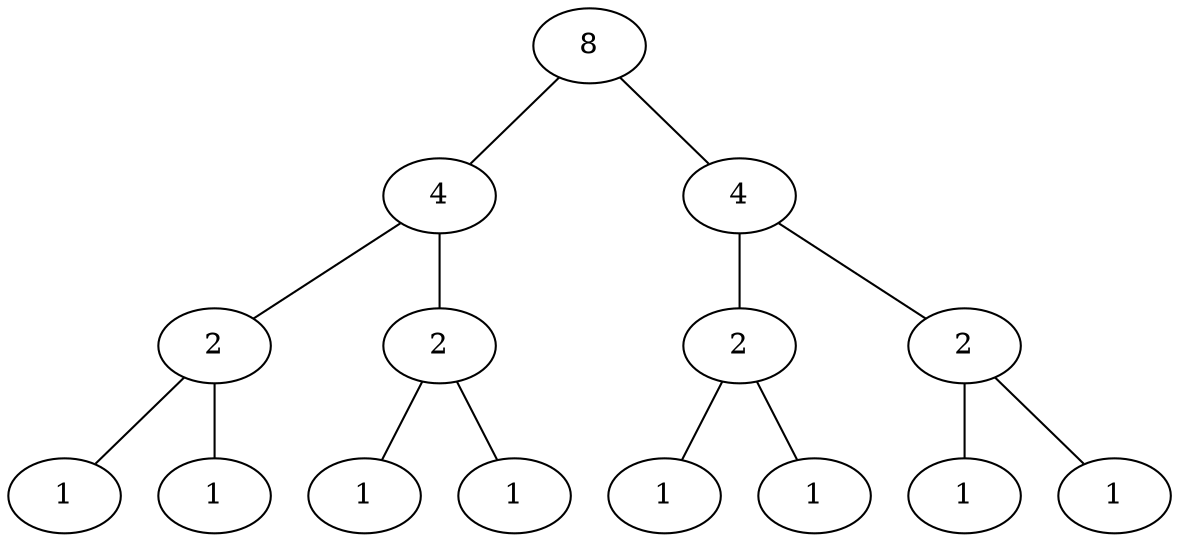 graph {

    a [label="8"];
    b [label="4"];
    c [label="4"];
    d [label="2"];
    e [label="2"];
    f [label="2"];
    g [label="2"];
    h [label="1"];
    i [label="1"];
    j [label="1"];
    k [label="1"];
    l [label="1"];
    m [label="1"];
    n [label="1"];
    o [label="1"];

	a--b;
    a--c;

    b--d;
    b--e;
    c--f;
    c--g;

    d--h;
    d--i;
    e--j;
    e--k;
    f--l;
    f--m;
    g--n;
    g--o;
}
